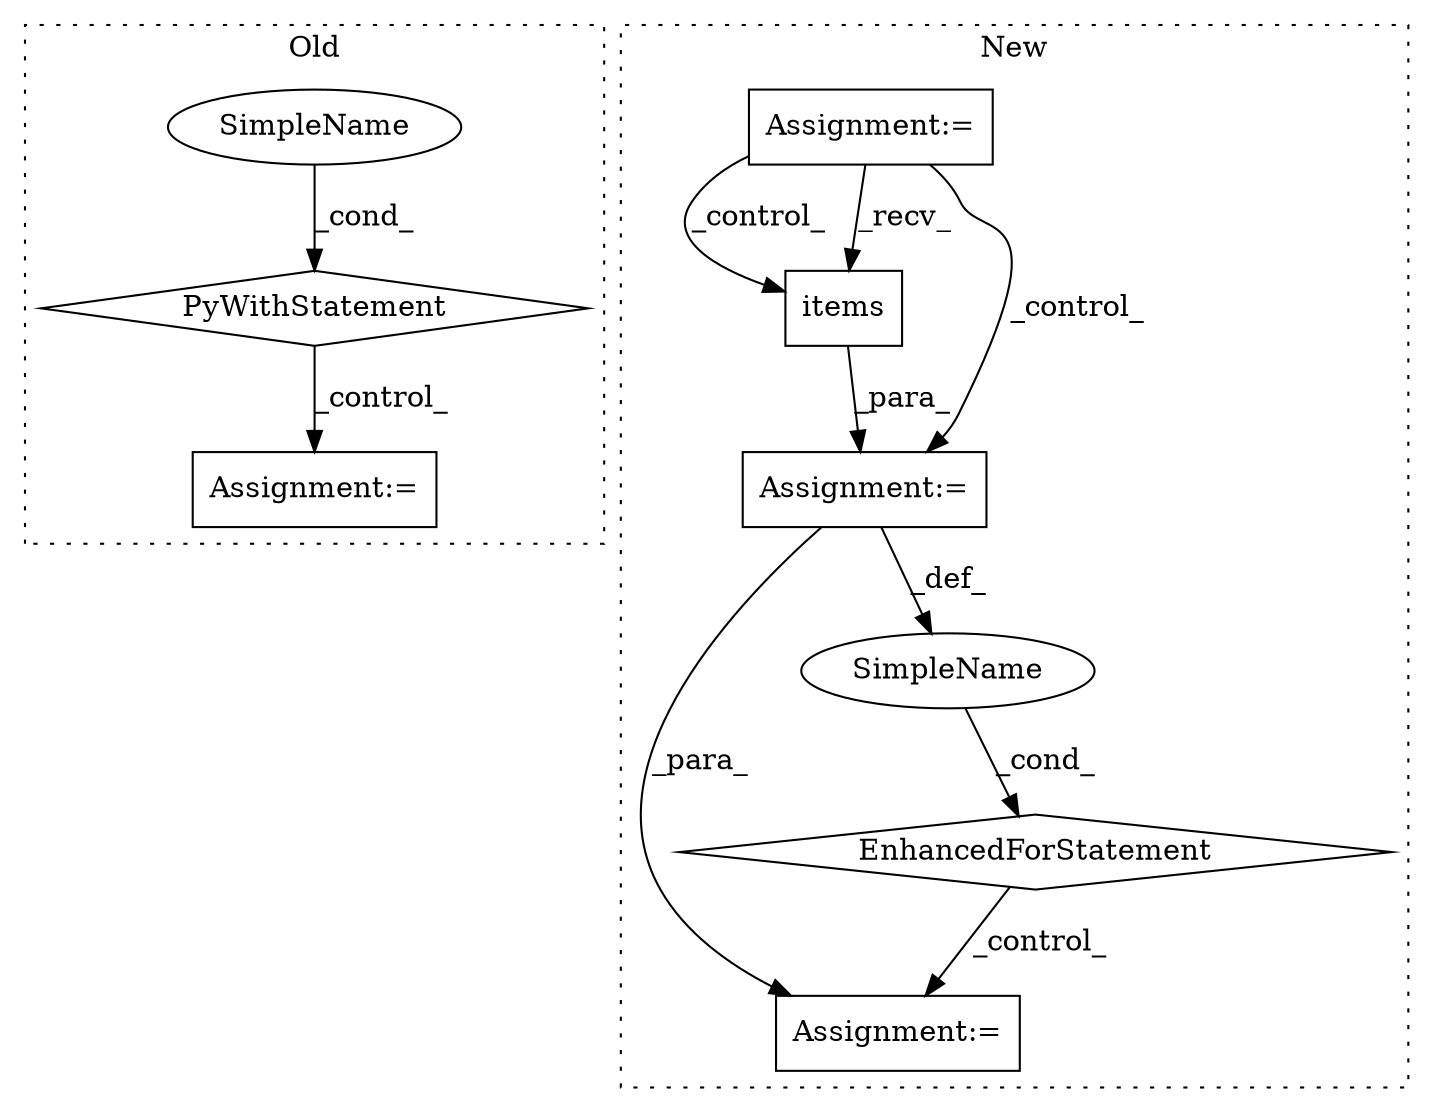 digraph G {
subgraph cluster0 {
1 [label="PyWithStatement" a="104" s="8632,8676" l="10,2" shape="diamond"];
3 [label="Assignment:=" a="7" s="8711,8797" l="69,2" shape="box"];
4 [label="SimpleName" a="42" s="" l="" shape="ellipse"];
label = "Old";
style="dotted";
}
subgraph cluster1 {
2 [label="items" a="32" s="9893" l="7" shape="box"];
5 [label="Assignment:=" a="7" s="9742,9900" l="81,2" shape="box"];
6 [label="EnhancedForStatement" a="70" s="9742,9900" l="81,2" shape="diamond"];
7 [label="Assignment:=" a="7" s="10220" l="25" shape="box"];
8 [label="SimpleName" a="42" s="9827" l="17" shape="ellipse"];
9 [label="Assignment:=" a="7" s="9477,9574" l="61,2" shape="box"];
label = "New";
style="dotted";
}
1 -> 3 [label="_control_"];
2 -> 5 [label="_para_"];
4 -> 1 [label="_cond_"];
5 -> 7 [label="_para_"];
5 -> 8 [label="_def_"];
6 -> 7 [label="_control_"];
8 -> 6 [label="_cond_"];
9 -> 2 [label="_control_"];
9 -> 5 [label="_control_"];
9 -> 2 [label="_recv_"];
}